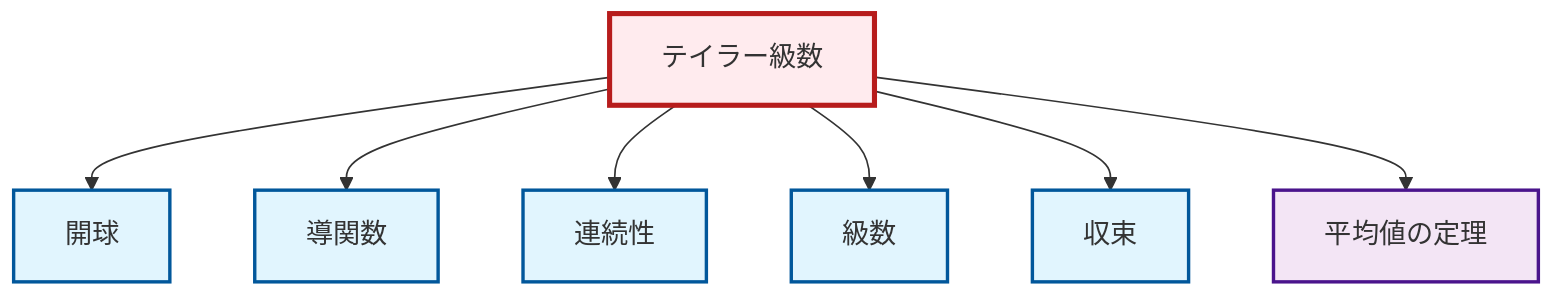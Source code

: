 graph TD
    classDef definition fill:#e1f5fe,stroke:#01579b,stroke-width:2px
    classDef theorem fill:#f3e5f5,stroke:#4a148c,stroke-width:2px
    classDef axiom fill:#fff3e0,stroke:#e65100,stroke-width:2px
    classDef example fill:#e8f5e9,stroke:#1b5e20,stroke-width:2px
    classDef current fill:#ffebee,stroke:#b71c1c,stroke-width:3px
    thm-taylor-series["テイラー級数"]:::theorem
    def-series["級数"]:::definition
    def-convergence["収束"]:::definition
    thm-mean-value["平均値の定理"]:::theorem
    def-open-ball["開球"]:::definition
    def-derivative["導関数"]:::definition
    def-continuity["連続性"]:::definition
    thm-taylor-series --> def-open-ball
    thm-taylor-series --> def-derivative
    thm-taylor-series --> def-continuity
    thm-taylor-series --> def-series
    thm-taylor-series --> def-convergence
    thm-taylor-series --> thm-mean-value
    class thm-taylor-series current